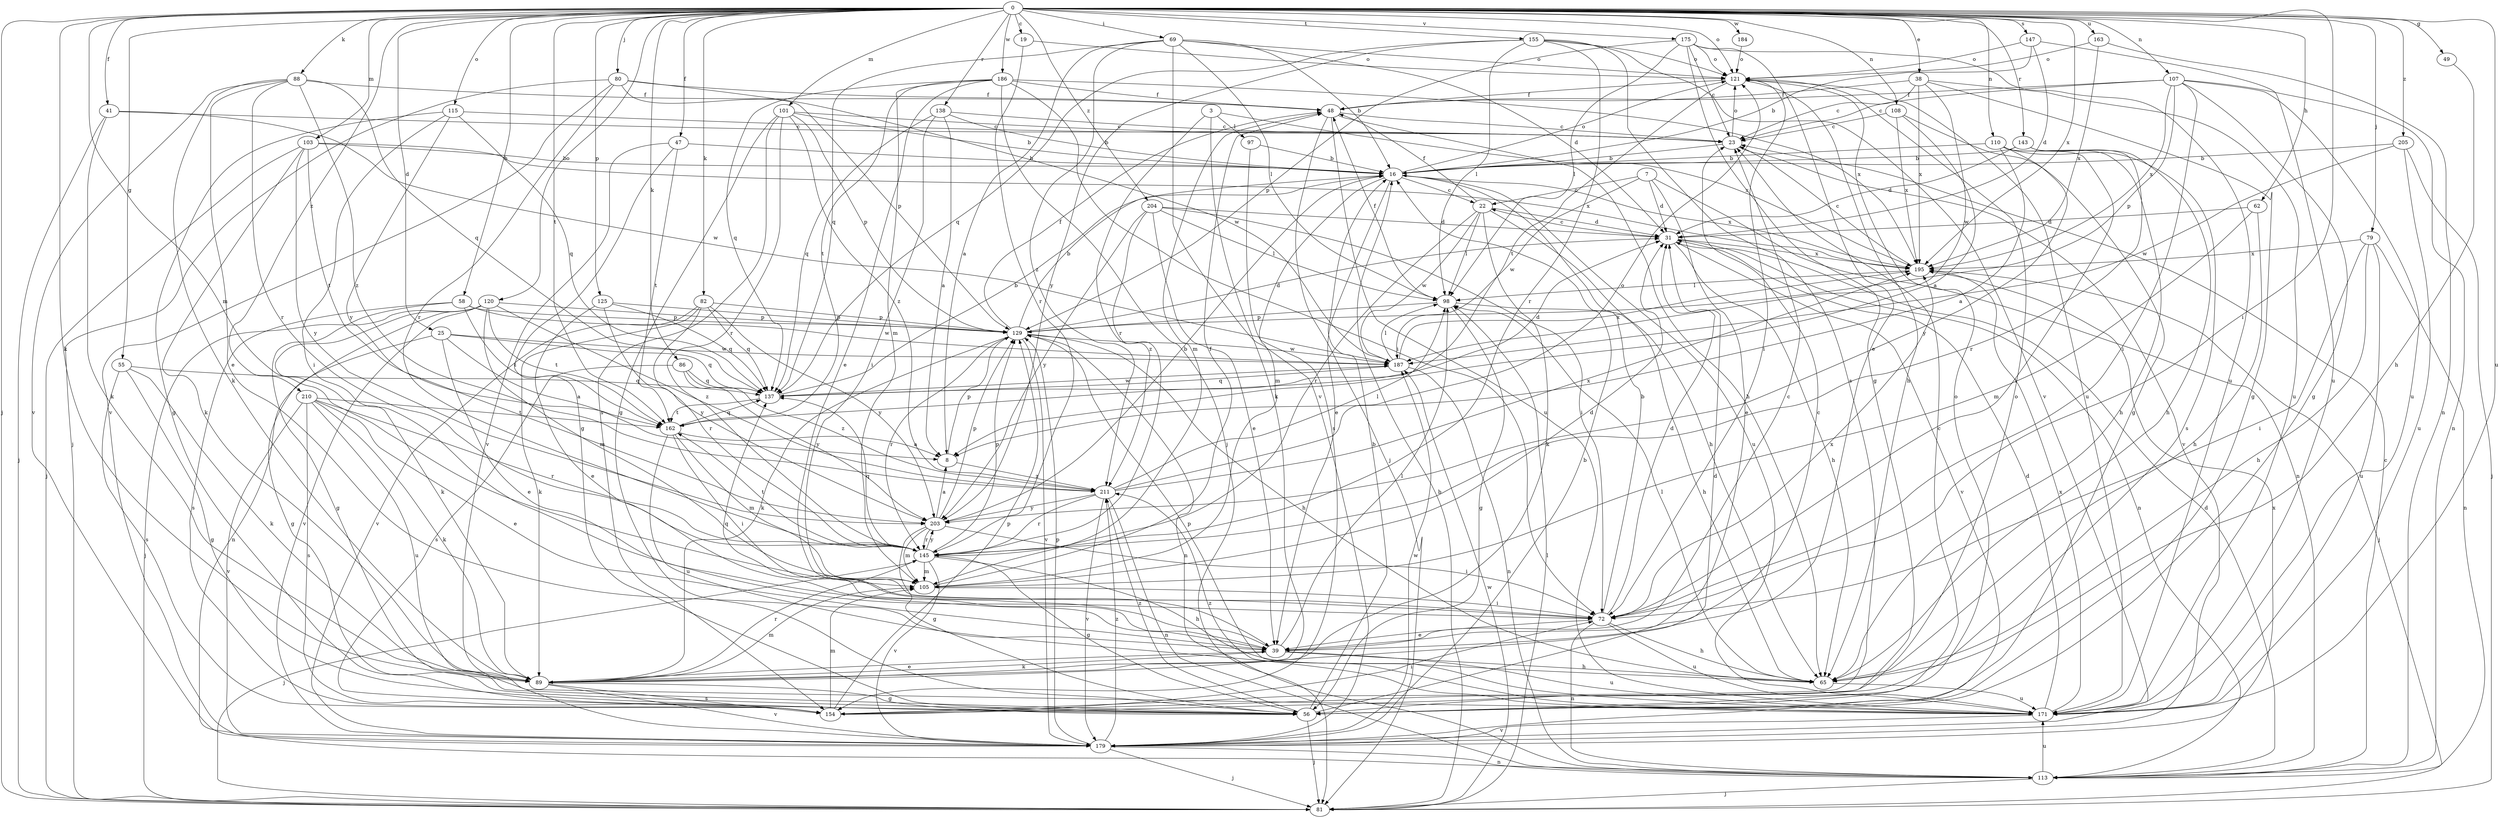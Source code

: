 strict digraph  {
0;
3;
7;
8;
16;
19;
22;
23;
25;
31;
38;
39;
41;
47;
48;
49;
55;
56;
58;
62;
65;
69;
72;
79;
80;
81;
82;
86;
88;
89;
97;
98;
101;
103;
105;
107;
108;
110;
113;
115;
120;
121;
125;
129;
137;
138;
143;
145;
147;
154;
155;
162;
163;
171;
175;
179;
184;
186;
187;
195;
203;
204;
205;
210;
211;
0 -> 19  [label=c];
0 -> 25  [label=d];
0 -> 38  [label=e];
0 -> 41  [label=f];
0 -> 47  [label=f];
0 -> 49  [label=g];
0 -> 55  [label=g];
0 -> 58  [label=h];
0 -> 62  [label=h];
0 -> 69  [label=i];
0 -> 72  [label=i];
0 -> 79  [label=j];
0 -> 80  [label=j];
0 -> 81  [label=j];
0 -> 82  [label=k];
0 -> 86  [label=k];
0 -> 88  [label=k];
0 -> 89  [label=k];
0 -> 101  [label=m];
0 -> 103  [label=m];
0 -> 105  [label=m];
0 -> 107  [label=n];
0 -> 108  [label=n];
0 -> 110  [label=n];
0 -> 115  [label=o];
0 -> 120  [label=o];
0 -> 121  [label=o];
0 -> 125  [label=p];
0 -> 138  [label=r];
0 -> 143  [label=r];
0 -> 147  [label=s];
0 -> 155  [label=t];
0 -> 162  [label=t];
0 -> 163  [label=u];
0 -> 171  [label=u];
0 -> 175  [label=v];
0 -> 184  [label=w];
0 -> 186  [label=w];
0 -> 195  [label=x];
0 -> 204  [label=z];
0 -> 205  [label=z];
0 -> 210  [label=z];
3 -> 89  [label=k];
3 -> 97  [label=l];
3 -> 145  [label=r];
3 -> 195  [label=x];
7 -> 22  [label=c];
7 -> 31  [label=d];
7 -> 39  [label=e];
7 -> 113  [label=n];
7 -> 187  [label=w];
8 -> 129  [label=p];
8 -> 211  [label=z];
16 -> 22  [label=c];
16 -> 39  [label=e];
16 -> 105  [label=m];
16 -> 121  [label=o];
16 -> 171  [label=u];
16 -> 195  [label=x];
19 -> 121  [label=o];
19 -> 145  [label=r];
22 -> 31  [label=d];
22 -> 48  [label=f];
22 -> 65  [label=h];
22 -> 89  [label=k];
22 -> 98  [label=l];
22 -> 145  [label=r];
22 -> 187  [label=w];
23 -> 16  [label=b];
23 -> 121  [label=o];
23 -> 179  [label=v];
25 -> 8  [label=a];
25 -> 39  [label=e];
25 -> 56  [label=g];
25 -> 137  [label=q];
25 -> 187  [label=w];
31 -> 22  [label=c];
31 -> 65  [label=h];
31 -> 113  [label=n];
31 -> 179  [label=v];
31 -> 195  [label=x];
38 -> 23  [label=c];
38 -> 48  [label=f];
38 -> 56  [label=g];
38 -> 171  [label=u];
38 -> 187  [label=w];
38 -> 195  [label=x];
39 -> 23  [label=c];
39 -> 65  [label=h];
39 -> 89  [label=k];
39 -> 98  [label=l];
39 -> 137  [label=q];
39 -> 171  [label=u];
41 -> 23  [label=c];
41 -> 81  [label=j];
41 -> 89  [label=k];
41 -> 187  [label=w];
47 -> 16  [label=b];
47 -> 56  [label=g];
47 -> 162  [label=t];
47 -> 179  [label=v];
48 -> 23  [label=c];
48 -> 65  [label=h];
48 -> 81  [label=j];
48 -> 105  [label=m];
48 -> 171  [label=u];
49 -> 65  [label=h];
55 -> 56  [label=g];
55 -> 89  [label=k];
55 -> 137  [label=q];
55 -> 154  [label=s];
56 -> 16  [label=b];
56 -> 23  [label=c];
56 -> 31  [label=d];
56 -> 81  [label=j];
56 -> 121  [label=o];
56 -> 211  [label=z];
58 -> 56  [label=g];
58 -> 129  [label=p];
58 -> 154  [label=s];
58 -> 162  [label=t];
58 -> 187  [label=w];
62 -> 31  [label=d];
62 -> 65  [label=h];
62 -> 105  [label=m];
65 -> 98  [label=l];
65 -> 171  [label=u];
69 -> 8  [label=a];
69 -> 16  [label=b];
69 -> 31  [label=d];
69 -> 98  [label=l];
69 -> 121  [label=o];
69 -> 137  [label=q];
69 -> 179  [label=v];
69 -> 211  [label=z];
72 -> 16  [label=b];
72 -> 31  [label=d];
72 -> 39  [label=e];
72 -> 65  [label=h];
72 -> 113  [label=n];
72 -> 171  [label=u];
72 -> 195  [label=x];
79 -> 65  [label=h];
79 -> 72  [label=i];
79 -> 113  [label=n];
79 -> 171  [label=u];
79 -> 195  [label=x];
80 -> 48  [label=f];
80 -> 81  [label=j];
80 -> 129  [label=p];
80 -> 145  [label=r];
80 -> 179  [label=v];
80 -> 187  [label=w];
81 -> 16  [label=b];
81 -> 98  [label=l];
81 -> 187  [label=w];
82 -> 89  [label=k];
82 -> 129  [label=p];
82 -> 137  [label=q];
82 -> 145  [label=r];
82 -> 179  [label=v];
82 -> 203  [label=y];
86 -> 137  [label=q];
86 -> 154  [label=s];
86 -> 203  [label=y];
86 -> 211  [label=z];
88 -> 39  [label=e];
88 -> 48  [label=f];
88 -> 89  [label=k];
88 -> 137  [label=q];
88 -> 145  [label=r];
88 -> 179  [label=v];
88 -> 211  [label=z];
89 -> 23  [label=c];
89 -> 39  [label=e];
89 -> 56  [label=g];
89 -> 105  [label=m];
89 -> 145  [label=r];
89 -> 154  [label=s];
89 -> 179  [label=v];
97 -> 16  [label=b];
97 -> 154  [label=s];
98 -> 48  [label=f];
98 -> 56  [label=g];
98 -> 65  [label=h];
98 -> 129  [label=p];
101 -> 16  [label=b];
101 -> 23  [label=c];
101 -> 56  [label=g];
101 -> 129  [label=p];
101 -> 145  [label=r];
101 -> 154  [label=s];
101 -> 211  [label=z];
103 -> 16  [label=b];
103 -> 81  [label=j];
103 -> 89  [label=k];
103 -> 162  [label=t];
103 -> 195  [label=x];
103 -> 203  [label=y];
105 -> 31  [label=d];
105 -> 48  [label=f];
105 -> 72  [label=i];
107 -> 23  [label=c];
107 -> 48  [label=f];
107 -> 56  [label=g];
107 -> 72  [label=i];
107 -> 113  [label=n];
107 -> 129  [label=p];
107 -> 171  [label=u];
107 -> 195  [label=x];
108 -> 8  [label=a];
108 -> 23  [label=c];
108 -> 56  [label=g];
108 -> 195  [label=x];
110 -> 8  [label=a];
110 -> 16  [label=b];
110 -> 65  [label=h];
110 -> 72  [label=i];
110 -> 154  [label=s];
110 -> 203  [label=y];
113 -> 23  [label=c];
113 -> 31  [label=d];
113 -> 81  [label=j];
113 -> 171  [label=u];
115 -> 23  [label=c];
115 -> 56  [label=g];
115 -> 72  [label=i];
115 -> 137  [label=q];
115 -> 203  [label=y];
120 -> 81  [label=j];
120 -> 89  [label=k];
120 -> 105  [label=m];
120 -> 113  [label=n];
120 -> 129  [label=p];
120 -> 162  [label=t];
120 -> 179  [label=v];
120 -> 211  [label=z];
121 -> 48  [label=f];
121 -> 65  [label=h];
121 -> 72  [label=i];
121 -> 162  [label=t];
121 -> 171  [label=u];
125 -> 39  [label=e];
125 -> 129  [label=p];
125 -> 137  [label=q];
125 -> 203  [label=y];
129 -> 16  [label=b];
129 -> 31  [label=d];
129 -> 48  [label=f];
129 -> 65  [label=h];
129 -> 89  [label=k];
129 -> 113  [label=n];
129 -> 145  [label=r];
129 -> 179  [label=v];
129 -> 187  [label=w];
137 -> 16  [label=b];
137 -> 31  [label=d];
137 -> 162  [label=t];
137 -> 187  [label=w];
138 -> 8  [label=a];
138 -> 16  [label=b];
138 -> 23  [label=c];
138 -> 72  [label=i];
138 -> 137  [label=q];
143 -> 16  [label=b];
143 -> 31  [label=d];
143 -> 65  [label=h];
143 -> 145  [label=r];
145 -> 56  [label=g];
145 -> 65  [label=h];
145 -> 81  [label=j];
145 -> 105  [label=m];
145 -> 129  [label=p];
145 -> 137  [label=q];
145 -> 162  [label=t];
145 -> 179  [label=v];
145 -> 203  [label=y];
147 -> 16  [label=b];
147 -> 31  [label=d];
147 -> 121  [label=o];
147 -> 171  [label=u];
154 -> 72  [label=i];
154 -> 105  [label=m];
154 -> 121  [label=o];
154 -> 129  [label=p];
155 -> 98  [label=l];
155 -> 121  [label=o];
155 -> 137  [label=q];
155 -> 145  [label=r];
155 -> 154  [label=s];
155 -> 179  [label=v];
155 -> 203  [label=y];
162 -> 8  [label=a];
162 -> 72  [label=i];
162 -> 105  [label=m];
162 -> 137  [label=q];
162 -> 171  [label=u];
163 -> 113  [label=n];
163 -> 121  [label=o];
163 -> 195  [label=x];
171 -> 31  [label=d];
171 -> 129  [label=p];
171 -> 179  [label=v];
171 -> 195  [label=x];
171 -> 211  [label=z];
175 -> 23  [label=c];
175 -> 39  [label=e];
175 -> 56  [label=g];
175 -> 98  [label=l];
175 -> 121  [label=o];
175 -> 129  [label=p];
175 -> 171  [label=u];
179 -> 16  [label=b];
179 -> 81  [label=j];
179 -> 113  [label=n];
179 -> 129  [label=p];
179 -> 187  [label=w];
179 -> 195  [label=x];
179 -> 211  [label=z];
184 -> 121  [label=o];
186 -> 39  [label=e];
186 -> 48  [label=f];
186 -> 72  [label=i];
186 -> 81  [label=j];
186 -> 105  [label=m];
186 -> 137  [label=q];
186 -> 162  [label=t];
186 -> 195  [label=x];
187 -> 98  [label=l];
187 -> 113  [label=n];
187 -> 137  [label=q];
187 -> 195  [label=x];
195 -> 23  [label=c];
195 -> 81  [label=j];
195 -> 98  [label=l];
203 -> 8  [label=a];
203 -> 16  [label=b];
203 -> 56  [label=g];
203 -> 72  [label=i];
203 -> 105  [label=m];
203 -> 129  [label=p];
203 -> 145  [label=r];
204 -> 31  [label=d];
204 -> 39  [label=e];
204 -> 72  [label=i];
204 -> 98  [label=l];
204 -> 203  [label=y];
204 -> 211  [label=z];
205 -> 16  [label=b];
205 -> 81  [label=j];
205 -> 171  [label=u];
205 -> 187  [label=w];
210 -> 39  [label=e];
210 -> 89  [label=k];
210 -> 145  [label=r];
210 -> 154  [label=s];
210 -> 162  [label=t];
210 -> 171  [label=u];
210 -> 179  [label=v];
211 -> 98  [label=l];
211 -> 113  [label=n];
211 -> 121  [label=o];
211 -> 145  [label=r];
211 -> 179  [label=v];
211 -> 195  [label=x];
211 -> 203  [label=y];
}
